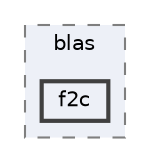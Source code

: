 digraph "external/taskflow/3rd-party/eigen-3.3.7/blas/f2c"
{
 // LATEX_PDF_SIZE
  bgcolor="transparent";
  edge [fontname=Helvetica,fontsize=10,labelfontname=Helvetica,labelfontsize=10];
  node [fontname=Helvetica,fontsize=10,shape=box,height=0.2,width=0.4];
  compound=true
  subgraph clusterdir_e1c1905490e57a03b6b2e485345ed515 {
    graph [ bgcolor="#edf0f7", pencolor="grey50", label="blas", fontname=Helvetica,fontsize=10 style="filled,dashed", URL="dir_e1c1905490e57a03b6b2e485345ed515.html",tooltip=""]
  dir_d1dda56560d2a677aa20581535ed52a4 [label="f2c", fillcolor="#edf0f7", color="grey25", style="filled,bold", URL="dir_d1dda56560d2a677aa20581535ed52a4.html",tooltip=""];
  }
}

